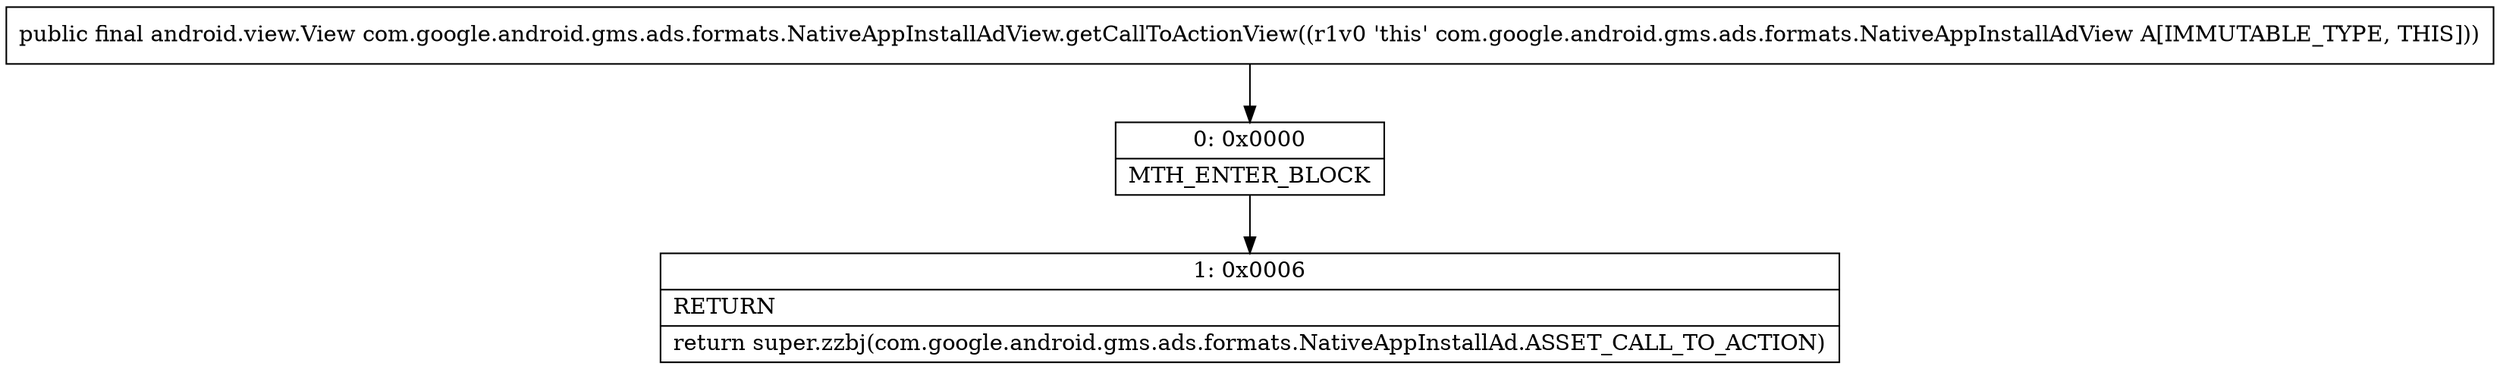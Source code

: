 digraph "CFG forcom.google.android.gms.ads.formats.NativeAppInstallAdView.getCallToActionView()Landroid\/view\/View;" {
Node_0 [shape=record,label="{0\:\ 0x0000|MTH_ENTER_BLOCK\l}"];
Node_1 [shape=record,label="{1\:\ 0x0006|RETURN\l|return super.zzbj(com.google.android.gms.ads.formats.NativeAppInstallAd.ASSET_CALL_TO_ACTION)\l}"];
MethodNode[shape=record,label="{public final android.view.View com.google.android.gms.ads.formats.NativeAppInstallAdView.getCallToActionView((r1v0 'this' com.google.android.gms.ads.formats.NativeAppInstallAdView A[IMMUTABLE_TYPE, THIS])) }"];
MethodNode -> Node_0;
Node_0 -> Node_1;
}

